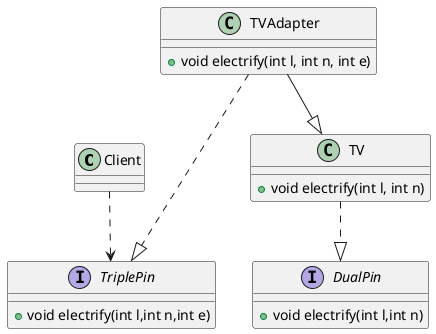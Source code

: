 @startuml
'https://plantuml.com/class-diagram

class Client

interface TriplePin {
  + void electrify(int l,int n,int e)
}

interface DualPin {
    + void electrify(int l,int n)
}

class TV {
    + void electrify(int l, int n)
}

class TVAdapter{

    + void electrify(int l, int n, int e)
}

Client ..> TriplePin
TV ..|> DualPin
TVAdapter --|> TV
TVAdapter ...|> TriplePin
@enduml